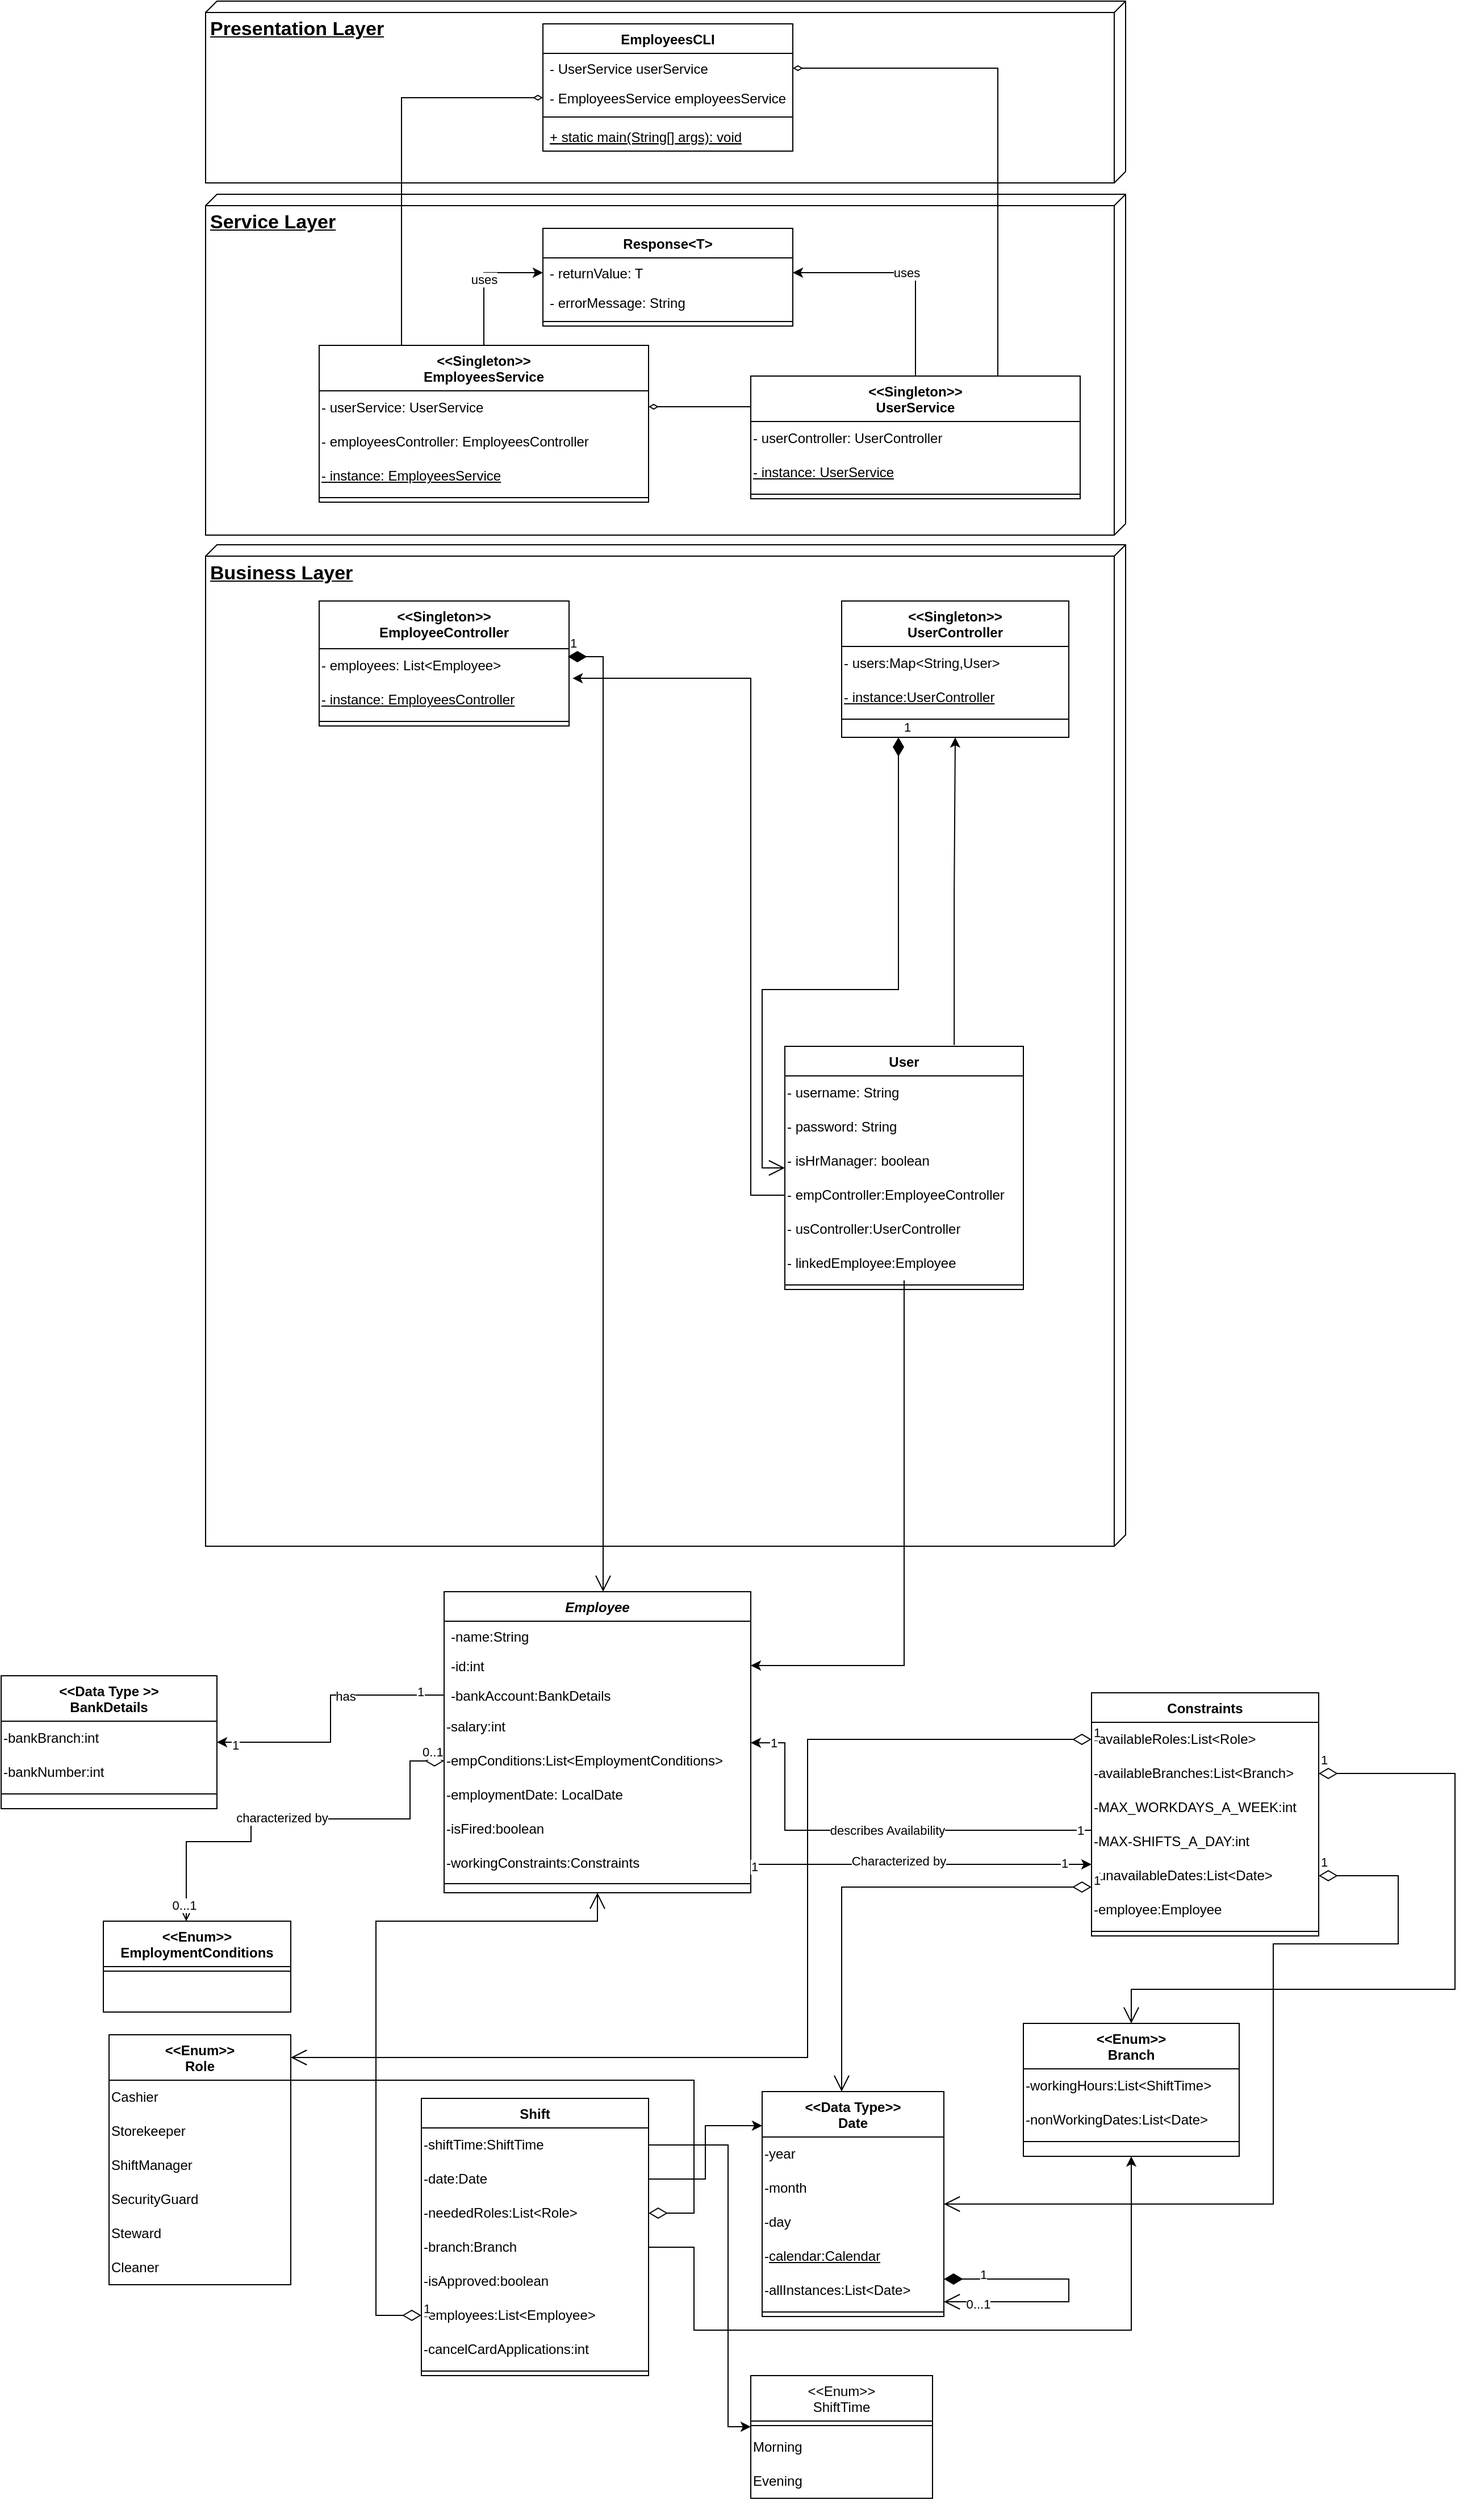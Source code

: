 <mxfile version="20.8.10" type="device"><diagram id="C5RBs43oDa-KdzZeNtuy" name="Page-1"><mxGraphModel dx="2629" dy="630" grid="1" gridSize="10" guides="1" tooltips="1" connect="1" arrows="1" fold="1" page="1" pageScale="1" pageWidth="827" pageHeight="1169" math="0" shadow="0"><root><mxCell id="WIyWlLk6GJQsqaUBKTNV-0"/><mxCell id="WIyWlLk6GJQsqaUBKTNV-1" parent="WIyWlLk6GJQsqaUBKTNV-0"/><mxCell id="zkfFHV4jXpPFQw0GAbJ--0" value="Employee" style="swimlane;fontStyle=3;align=center;verticalAlign=top;childLayout=stackLayout;horizontal=1;startSize=26;horizontalStack=0;resizeParent=1;resizeLast=0;collapsible=1;marginBottom=0;rounded=0;shadow=0;strokeWidth=1;" parent="WIyWlLk6GJQsqaUBKTNV-1" vertex="1"><mxGeometry x="-610" y="1420" width="270" height="265" as="geometry"><mxRectangle x="230" y="140" width="160" height="26" as="alternateBounds"/></mxGeometry></mxCell><mxCell id="zkfFHV4jXpPFQw0GAbJ--1" value="-name:String" style="text;align=left;verticalAlign=top;spacingLeft=4;spacingRight=4;overflow=hidden;rotatable=0;points=[[0,0.5],[1,0.5]];portConstraint=eastwest;" parent="zkfFHV4jXpPFQw0GAbJ--0" vertex="1"><mxGeometry y="26" width="270" height="26" as="geometry"/></mxCell><mxCell id="zkfFHV4jXpPFQw0GAbJ--2" value="-id:int" style="text;align=left;verticalAlign=top;spacingLeft=4;spacingRight=4;overflow=hidden;rotatable=0;points=[[0,0.5],[1,0.5]];portConstraint=eastwest;rounded=0;shadow=0;html=0;" parent="zkfFHV4jXpPFQw0GAbJ--0" vertex="1"><mxGeometry y="52" width="270" height="26" as="geometry"/></mxCell><mxCell id="zkfFHV4jXpPFQw0GAbJ--3" value="-bankAccount:BankDetails" style="text;align=left;verticalAlign=top;spacingLeft=4;spacingRight=4;overflow=hidden;rotatable=0;points=[[0,0.5],[1,0.5]];portConstraint=eastwest;rounded=0;shadow=0;html=0;" parent="zkfFHV4jXpPFQw0GAbJ--0" vertex="1"><mxGeometry y="78" width="270" height="26" as="geometry"/></mxCell><mxCell id="BTt28EI_X6qTlT3syKuB-1" value="-salary:int" style="text;html=1;align=left;verticalAlign=middle;resizable=0;points=[];autosize=1;strokeColor=none;fillColor=none;" parent="zkfFHV4jXpPFQw0GAbJ--0" vertex="1"><mxGeometry y="104" width="270" height="30" as="geometry"/></mxCell><mxCell id="BTt28EI_X6qTlT3syKuB-4" value="-empConditions:List&amp;lt;EmploymentConditions&amp;gt;" style="text;html=1;align=left;verticalAlign=middle;resizable=0;points=[];autosize=1;strokeColor=none;fillColor=none;" parent="zkfFHV4jXpPFQw0GAbJ--0" vertex="1"><mxGeometry y="134" width="270" height="30" as="geometry"/></mxCell><mxCell id="BTt28EI_X6qTlT3syKuB-5" value="-employmentDate: LocalDate" style="text;html=1;align=left;verticalAlign=middle;resizable=0;points=[];autosize=1;strokeColor=none;fillColor=none;" parent="zkfFHV4jXpPFQw0GAbJ--0" vertex="1"><mxGeometry y="164" width="270" height="30" as="geometry"/></mxCell><mxCell id="62ZQvkJC0TwxKtBlI4pa-23" value="-isFired:boolean" style="text;html=1;align=left;verticalAlign=middle;resizable=0;points=[];autosize=1;strokeColor=none;fillColor=none;" parent="zkfFHV4jXpPFQw0GAbJ--0" vertex="1"><mxGeometry y="194" width="270" height="30" as="geometry"/></mxCell><mxCell id="BTt28EI_X6qTlT3syKuB-2" value="-workingConstraints:Constraints" style="text;html=1;align=left;verticalAlign=middle;resizable=0;points=[];autosize=1;strokeColor=none;fillColor=none;" parent="zkfFHV4jXpPFQw0GAbJ--0" vertex="1"><mxGeometry y="224" width="270" height="30" as="geometry"/></mxCell><mxCell id="zkfFHV4jXpPFQw0GAbJ--4" value="" style="line;html=1;strokeWidth=1;align=left;verticalAlign=middle;spacingTop=-1;spacingLeft=3;spacingRight=3;rotatable=0;labelPosition=right;points=[];portConstraint=eastwest;" parent="zkfFHV4jXpPFQw0GAbJ--0" vertex="1"><mxGeometry y="254" width="270" height="6" as="geometry"/></mxCell><mxCell id="zkfFHV4jXpPFQw0GAbJ--13" value="Shift" style="swimlane;fontStyle=1;align=center;verticalAlign=top;childLayout=stackLayout;horizontal=1;startSize=26;horizontalStack=0;resizeParent=1;resizeLast=0;collapsible=1;marginBottom=0;rounded=0;shadow=0;strokeWidth=1;" parent="WIyWlLk6GJQsqaUBKTNV-1" vertex="1"><mxGeometry x="-630" y="1866" width="200" height="244" as="geometry"><mxRectangle x="340" y="380" width="170" height="26" as="alternateBounds"/></mxGeometry></mxCell><mxCell id="TPDy2men3T0ADZxq4F-W-40" value="-shiftTime:ShiftTime" style="text;html=1;align=left;verticalAlign=middle;resizable=0;points=[];autosize=1;strokeColor=none;fillColor=none;" parent="zkfFHV4jXpPFQw0GAbJ--13" vertex="1"><mxGeometry y="26" width="200" height="30" as="geometry"/></mxCell><mxCell id="TPDy2men3T0ADZxq4F-W-39" value="-date:Date" style="text;html=1;align=left;verticalAlign=middle;resizable=0;points=[];autosize=1;strokeColor=none;fillColor=none;" parent="zkfFHV4jXpPFQw0GAbJ--13" vertex="1"><mxGeometry y="56" width="200" height="30" as="geometry"/></mxCell><mxCell id="TPDy2men3T0ADZxq4F-W-49" value="-neededRoles:List&amp;lt;Role&amp;gt;" style="text;html=1;align=left;verticalAlign=middle;resizable=0;points=[];autosize=1;strokeColor=none;fillColor=none;" parent="zkfFHV4jXpPFQw0GAbJ--13" vertex="1"><mxGeometry y="86" width="200" height="30" as="geometry"/></mxCell><mxCell id="2aoBsy9uFWrHVeQdkBPF-12" value="-branch:Branch" style="text;html=1;align=left;verticalAlign=middle;resizable=0;points=[];autosize=1;strokeColor=none;fillColor=none;" parent="zkfFHV4jXpPFQw0GAbJ--13" vertex="1"><mxGeometry y="116" width="200" height="30" as="geometry"/></mxCell><mxCell id="2aoBsy9uFWrHVeQdkBPF-5" value="-isApproved:boolean" style="text;html=1;align=left;verticalAlign=middle;resizable=0;points=[];autosize=1;strokeColor=none;fillColor=none;" parent="zkfFHV4jXpPFQw0GAbJ--13" vertex="1"><mxGeometry y="146" width="200" height="30" as="geometry"/></mxCell><mxCell id="2aoBsy9uFWrHVeQdkBPF-8" value="-employees:List&amp;lt;Employee&amp;gt;" style="text;html=1;align=left;verticalAlign=middle;resizable=0;points=[];autosize=1;strokeColor=none;fillColor=none;" parent="zkfFHV4jXpPFQw0GAbJ--13" vertex="1"><mxGeometry y="176" width="200" height="30" as="geometry"/></mxCell><mxCell id="62ZQvkJC0TwxKtBlI4pa-14" value="-cancelCardApplications:int" style="text;html=1;align=left;verticalAlign=middle;resizable=0;points=[];autosize=1;strokeColor=none;fillColor=none;" parent="zkfFHV4jXpPFQw0GAbJ--13" vertex="1"><mxGeometry y="206" width="200" height="30" as="geometry"/></mxCell><mxCell id="zkfFHV4jXpPFQw0GAbJ--15" value="" style="line;html=1;strokeWidth=1;align=left;verticalAlign=middle;spacingTop=-1;spacingLeft=3;spacingRight=3;rotatable=0;labelPosition=right;points=[];portConstraint=eastwest;" parent="zkfFHV4jXpPFQw0GAbJ--13" vertex="1"><mxGeometry y="236" width="200" height="8" as="geometry"/></mxCell><mxCell id="TPDy2men3T0ADZxq4F-W-0" value="&lt;&lt;Data Type&gt;&gt;&#10;Date" style="swimlane;fontStyle=1;align=center;verticalAlign=top;childLayout=stackLayout;horizontal=1;startSize=40;horizontalStack=0;resizeParent=1;resizeLast=0;collapsible=1;marginBottom=0;rounded=0;shadow=0;strokeWidth=1;" parent="WIyWlLk6GJQsqaUBKTNV-1" vertex="1"><mxGeometry x="-330" y="1860" width="160" height="198" as="geometry"><mxRectangle x="340" y="380" width="170" height="26" as="alternateBounds"/></mxGeometry></mxCell><mxCell id="2aoBsy9uFWrHVeQdkBPF-11" value="-year" style="text;html=1;align=left;verticalAlign=middle;resizable=0;points=[];autosize=1;strokeColor=none;fillColor=none;" parent="TPDy2men3T0ADZxq4F-W-0" vertex="1"><mxGeometry y="40" width="160" height="30" as="geometry"/></mxCell><mxCell id="2aoBsy9uFWrHVeQdkBPF-10" value="-month" style="text;html=1;align=left;verticalAlign=middle;resizable=0;points=[];autosize=1;strokeColor=none;fillColor=none;" parent="TPDy2men3T0ADZxq4F-W-0" vertex="1"><mxGeometry y="70" width="160" height="30" as="geometry"/></mxCell><mxCell id="2aoBsy9uFWrHVeQdkBPF-9" value="-day" style="text;html=1;align=left;verticalAlign=middle;resizable=0;points=[];autosize=1;strokeColor=none;fillColor=none;" parent="TPDy2men3T0ADZxq4F-W-0" vertex="1"><mxGeometry y="100" width="160" height="30" as="geometry"/></mxCell><mxCell id="TPDy2men3T0ADZxq4F-W-27" value="-&lt;u&gt;calendar:Calendar&lt;/u&gt;" style="text;html=1;align=left;verticalAlign=middle;resizable=0;points=[];autosize=1;strokeColor=none;fillColor=none;" parent="TPDy2men3T0ADZxq4F-W-0" vertex="1"><mxGeometry y="130" width="160" height="30" as="geometry"/></mxCell><mxCell id="62ZQvkJC0TwxKtBlI4pa-15" value="-allInstances:List&amp;lt;Date&amp;gt;" style="text;html=1;align=left;verticalAlign=middle;resizable=0;points=[];autosize=1;strokeColor=none;fillColor=none;" parent="TPDy2men3T0ADZxq4F-W-0" vertex="1"><mxGeometry y="160" width="160" height="30" as="geometry"/></mxCell><mxCell id="TPDy2men3T0ADZxq4F-W-2" value="" style="line;html=1;strokeWidth=1;align=left;verticalAlign=middle;spacingTop=-1;spacingLeft=3;spacingRight=3;rotatable=0;labelPosition=right;points=[];portConstraint=eastwest;" parent="TPDy2men3T0ADZxq4F-W-0" vertex="1"><mxGeometry y="190" width="160" height="8" as="geometry"/></mxCell><mxCell id="62ZQvkJC0TwxKtBlI4pa-57" value="1" style="endArrow=open;html=1;endSize=12;startArrow=diamondThin;startSize=14;startFill=1;edgeStyle=orthogonalEdgeStyle;align=left;verticalAlign=bottom;rounded=0;" parent="TPDy2men3T0ADZxq4F-W-0" source="62ZQvkJC0TwxKtBlI4pa-15" target="62ZQvkJC0TwxKtBlI4pa-15" edge="1"><mxGeometry x="-0.75" y="-5" relative="1" as="geometry"><mxPoint x="190" y="170" as="sourcePoint"/><mxPoint x="200" y="250" as="targetPoint"/><Array as="points"><mxPoint x="270" y="165"/><mxPoint x="270" y="185"/></Array><mxPoint as="offset"/></mxGeometry></mxCell><mxCell id="62ZQvkJC0TwxKtBlI4pa-59" value="0...1" style="edgeLabel;html=1;align=center;verticalAlign=middle;resizable=0;points=[];" parent="62ZQvkJC0TwxKtBlI4pa-57" vertex="1" connectable="0"><mxGeometry x="0.754" y="2" relative="1" as="geometry"><mxPoint as="offset"/></mxGeometry></mxCell><mxCell id="TPDy2men3T0ADZxq4F-W-6" value="&lt;&lt;Enum&gt;&gt;&#10;ShiftTime" style="swimlane;fontStyle=0;align=center;verticalAlign=top;childLayout=stackLayout;horizontal=1;startSize=40;horizontalStack=0;resizeParent=1;resizeLast=0;collapsible=1;marginBottom=0;rounded=0;shadow=0;strokeWidth=1;" parent="WIyWlLk6GJQsqaUBKTNV-1" vertex="1"><mxGeometry x="-340" y="2110" width="160" height="108" as="geometry"><mxRectangle x="340" y="380" width="170" height="26" as="alternateBounds"/></mxGeometry></mxCell><mxCell id="TPDy2men3T0ADZxq4F-W-8" value="" style="line;html=1;strokeWidth=1;align=left;verticalAlign=middle;spacingTop=-1;spacingLeft=3;spacingRight=3;rotatable=0;labelPosition=right;points=[];portConstraint=eastwest;" parent="TPDy2men3T0ADZxq4F-W-6" vertex="1"><mxGeometry y="40" width="160" height="8" as="geometry"/></mxCell><mxCell id="OHxDiEmWofm0z1ibUlc9-13" value="Morning" style="text;html=1;align=left;verticalAlign=middle;resizable=0;points=[];autosize=1;strokeColor=none;fillColor=none;" vertex="1" parent="TPDy2men3T0ADZxq4F-W-6"><mxGeometry y="48" width="160" height="30" as="geometry"/></mxCell><mxCell id="OHxDiEmWofm0z1ibUlc9-14" value="Evening" style="text;html=1;align=left;verticalAlign=middle;resizable=0;points=[];autosize=1;strokeColor=none;fillColor=none;" vertex="1" parent="TPDy2men3T0ADZxq4F-W-6"><mxGeometry y="78" width="160" height="30" as="geometry"/></mxCell><mxCell id="TPDy2men3T0ADZxq4F-W-28" value="&lt;&lt;Enum&gt;&gt;&#10;Branch" style="swimlane;fontStyle=1;align=center;verticalAlign=top;childLayout=stackLayout;horizontal=1;startSize=40;horizontalStack=0;resizeParent=1;resizeLast=0;collapsible=1;marginBottom=0;rounded=0;shadow=0;strokeWidth=1;" parent="WIyWlLk6GJQsqaUBKTNV-1" vertex="1"><mxGeometry x="-100" y="1800" width="190" height="117" as="geometry"><mxRectangle x="130" y="380" width="160" height="26" as="alternateBounds"/></mxGeometry></mxCell><mxCell id="2aoBsy9uFWrHVeQdkBPF-2" value="-workingHours:List&amp;lt;ShiftTime&amp;gt;" style="text;html=1;align=left;verticalAlign=middle;resizable=0;points=[];autosize=1;strokeColor=none;fillColor=none;" parent="TPDy2men3T0ADZxq4F-W-28" vertex="1"><mxGeometry y="40" width="190" height="30" as="geometry"/></mxCell><mxCell id="TPDy2men3T0ADZxq4F-W-41" value="-nonWorkingDates:List&amp;lt;Date&amp;gt;" style="text;html=1;align=left;verticalAlign=middle;resizable=0;points=[];autosize=1;strokeColor=none;fillColor=none;" parent="TPDy2men3T0ADZxq4F-W-28" vertex="1"><mxGeometry y="70" width="190" height="30" as="geometry"/></mxCell><mxCell id="TPDy2men3T0ADZxq4F-W-31" value="" style="line;html=1;strokeWidth=1;align=left;verticalAlign=middle;spacingTop=-1;spacingLeft=3;spacingRight=3;rotatable=0;labelPosition=right;points=[];portConstraint=eastwest;" parent="TPDy2men3T0ADZxq4F-W-28" vertex="1"><mxGeometry y="100" width="190" height="8" as="geometry"/></mxCell><mxCell id="TPDy2men3T0ADZxq4F-W-52" value="Constraints" style="swimlane;fontStyle=1;align=center;verticalAlign=top;childLayout=stackLayout;horizontal=1;startSize=26;horizontalStack=0;resizeParent=1;resizeLast=0;collapsible=1;marginBottom=0;rounded=0;shadow=0;strokeWidth=1;" parent="WIyWlLk6GJQsqaUBKTNV-1" vertex="1"><mxGeometry x="-40" y="1509" width="200" height="214" as="geometry"><mxRectangle x="130" y="380" width="160" height="26" as="alternateBounds"/></mxGeometry></mxCell><mxCell id="TPDy2men3T0ADZxq4F-W-56" value="-availableRoles:List&amp;lt;Role&amp;gt;" style="text;html=1;align=left;verticalAlign=middle;resizable=0;points=[];autosize=1;strokeColor=none;fillColor=none;" parent="TPDy2men3T0ADZxq4F-W-52" vertex="1"><mxGeometry y="26" width="200" height="30" as="geometry"/></mxCell><mxCell id="TPDy2men3T0ADZxq4F-W-57" value="-availableBranches:List&amp;lt;Branch&amp;gt;" style="text;html=1;align=left;verticalAlign=middle;resizable=0;points=[];autosize=1;strokeColor=none;fillColor=none;" parent="TPDy2men3T0ADZxq4F-W-52" vertex="1"><mxGeometry y="56" width="200" height="30" as="geometry"/></mxCell><mxCell id="TPDy2men3T0ADZxq4F-W-58" value="-MAX_WORKDAYS_A_WEEK:int" style="text;html=1;align=left;verticalAlign=middle;resizable=0;points=[];autosize=1;strokeColor=none;fillColor=none;" parent="TPDy2men3T0ADZxq4F-W-52" vertex="1"><mxGeometry y="86" width="200" height="30" as="geometry"/></mxCell><mxCell id="62ZQvkJC0TwxKtBlI4pa-29" value="-MAX-SHIFTS_A_DAY:int" style="text;html=1;align=left;verticalAlign=middle;resizable=0;points=[];autosize=1;strokeColor=none;fillColor=none;" parent="TPDy2men3T0ADZxq4F-W-52" vertex="1"><mxGeometry y="116" width="200" height="30" as="geometry"/></mxCell><mxCell id="TPDy2men3T0ADZxq4F-W-59" value="-unavailableDates:List&amp;lt;Date&amp;gt;" style="text;html=1;align=left;verticalAlign=middle;resizable=0;points=[];autosize=1;strokeColor=none;fillColor=none;" parent="TPDy2men3T0ADZxq4F-W-52" vertex="1"><mxGeometry y="146" width="200" height="30" as="geometry"/></mxCell><mxCell id="62ZQvkJC0TwxKtBlI4pa-28" value="-employee:Employee" style="text;html=1;align=left;verticalAlign=middle;resizable=0;points=[];autosize=1;strokeColor=none;fillColor=none;" parent="TPDy2men3T0ADZxq4F-W-52" vertex="1"><mxGeometry y="176" width="200" height="30" as="geometry"/></mxCell><mxCell id="TPDy2men3T0ADZxq4F-W-54" value="" style="line;html=1;strokeWidth=1;align=left;verticalAlign=middle;spacingTop=-1;spacingLeft=3;spacingRight=3;rotatable=0;labelPosition=right;points=[];portConstraint=eastwest;" parent="TPDy2men3T0ADZxq4F-W-52" vertex="1"><mxGeometry y="206" width="200" height="8" as="geometry"/></mxCell><mxCell id="TPDy2men3T0ADZxq4F-W-60" value="&lt;&lt;Enum&gt;&gt;&#10;Role" style="swimlane;fontStyle=1;align=center;verticalAlign=top;childLayout=stackLayout;horizontal=1;startSize=40;horizontalStack=0;resizeParent=1;resizeLast=0;collapsible=1;marginBottom=0;rounded=0;shadow=0;strokeWidth=1;" parent="WIyWlLk6GJQsqaUBKTNV-1" vertex="1"><mxGeometry x="-905" y="1810" width="160" height="220" as="geometry"><mxRectangle x="130" y="380" width="160" height="26" as="alternateBounds"/></mxGeometry></mxCell><mxCell id="TPDy2men3T0ADZxq4F-W-61" value="" style="line;html=1;strokeWidth=1;align=left;verticalAlign=middle;spacingTop=-1;spacingLeft=3;spacingRight=3;rotatable=0;labelPosition=right;points=[];portConstraint=eastwest;" parent="TPDy2men3T0ADZxq4F-W-60" vertex="1"><mxGeometry y="40" width="160" as="geometry"/></mxCell><mxCell id="OHxDiEmWofm0z1ibUlc9-2" value="Cashier" style="text;html=1;align=left;verticalAlign=middle;resizable=0;points=[];autosize=1;strokeColor=none;fillColor=none;" vertex="1" parent="TPDy2men3T0ADZxq4F-W-60"><mxGeometry y="40" width="160" height="30" as="geometry"/></mxCell><mxCell id="OHxDiEmWofm0z1ibUlc9-8" value="Storekeeper" style="text;html=1;align=left;verticalAlign=middle;resizable=0;points=[];autosize=1;strokeColor=none;fillColor=none;" vertex="1" parent="TPDy2men3T0ADZxq4F-W-60"><mxGeometry y="70" width="160" height="30" as="geometry"/></mxCell><mxCell id="OHxDiEmWofm0z1ibUlc9-9" value="ShiftManager" style="text;html=1;align=left;verticalAlign=middle;resizable=0;points=[];autosize=1;strokeColor=none;fillColor=none;" vertex="1" parent="TPDy2men3T0ADZxq4F-W-60"><mxGeometry y="100" width="160" height="30" as="geometry"/></mxCell><mxCell id="OHxDiEmWofm0z1ibUlc9-10" value="SecurityGuard" style="text;html=1;align=left;verticalAlign=middle;resizable=0;points=[];autosize=1;strokeColor=none;fillColor=none;" vertex="1" parent="TPDy2men3T0ADZxq4F-W-60"><mxGeometry y="130" width="160" height="30" as="geometry"/></mxCell><mxCell id="OHxDiEmWofm0z1ibUlc9-11" value="Steward" style="text;html=1;align=left;verticalAlign=middle;resizable=0;points=[];autosize=1;strokeColor=none;fillColor=none;" vertex="1" parent="TPDy2men3T0ADZxq4F-W-60"><mxGeometry y="160" width="160" height="30" as="geometry"/></mxCell><mxCell id="OHxDiEmWofm0z1ibUlc9-12" value="Cleaner" style="text;html=1;align=left;verticalAlign=middle;resizable=0;points=[];autosize=1;strokeColor=none;fillColor=none;" vertex="1" parent="TPDy2men3T0ADZxq4F-W-60"><mxGeometry y="190" width="160" height="30" as="geometry"/></mxCell><mxCell id="62ZQvkJC0TwxKtBlI4pa-9" style="edgeStyle=orthogonalEdgeStyle;rounded=0;orthogonalLoop=1;jettySize=auto;html=1;" parent="WIyWlLk6GJQsqaUBKTNV-1" source="BTt28EI_X6qTlT3syKuB-2" target="TPDy2men3T0ADZxq4F-W-52" edge="1"><mxGeometry relative="1" as="geometry"><mxPoint x="-70" y="1640" as="targetPoint"/><Array as="points"><mxPoint x="-280" y="1660"/><mxPoint x="-280" y="1660"/></Array></mxGeometry></mxCell><mxCell id="62ZQvkJC0TwxKtBlI4pa-10" value="Characterized by" style="edgeLabel;html=1;align=center;verticalAlign=middle;resizable=0;points=[];" parent="62ZQvkJC0TwxKtBlI4pa-9" vertex="1" connectable="0"><mxGeometry x="0.254" y="3" relative="1" as="geometry"><mxPoint x="-58" as="offset"/></mxGeometry></mxCell><mxCell id="62ZQvkJC0TwxKtBlI4pa-11" value="1" style="edgeLabel;html=1;align=center;verticalAlign=middle;resizable=0;points=[];" parent="62ZQvkJC0TwxKtBlI4pa-9" vertex="1" connectable="0"><mxGeometry x="-0.783" y="-2" relative="1" as="geometry"><mxPoint x="-30" as="offset"/></mxGeometry></mxCell><mxCell id="62ZQvkJC0TwxKtBlI4pa-12" value="1" style="edgeLabel;html=1;align=center;verticalAlign=middle;resizable=0;points=[];" parent="62ZQvkJC0TwxKtBlI4pa-9" vertex="1" connectable="0"><mxGeometry x="0.838" y="1" relative="1" as="geometry"><mxPoint as="offset"/></mxGeometry></mxCell><mxCell id="62ZQvkJC0TwxKtBlI4pa-19" value="&lt;&lt;Enum&gt;&gt;&#10;EmploymentConditions" style="swimlane;fontStyle=1;align=center;verticalAlign=top;childLayout=stackLayout;horizontal=1;startSize=40;horizontalStack=0;resizeParent=1;resizeLast=0;collapsible=1;marginBottom=0;rounded=0;shadow=0;strokeWidth=1;" parent="WIyWlLk6GJQsqaUBKTNV-1" vertex="1"><mxGeometry x="-910" y="1710" width="165" height="80" as="geometry"><mxRectangle x="130" y="380" width="160" height="26" as="alternateBounds"/></mxGeometry></mxCell><mxCell id="62ZQvkJC0TwxKtBlI4pa-21" value="" style="line;html=1;strokeWidth=1;align=left;verticalAlign=middle;spacingTop=-1;spacingLeft=3;spacingRight=3;rotatable=0;labelPosition=right;points=[];portConstraint=eastwest;" parent="62ZQvkJC0TwxKtBlI4pa-19" vertex="1"><mxGeometry y="40" width="165" height="8" as="geometry"/></mxCell><mxCell id="62ZQvkJC0TwxKtBlI4pa-24" value="&lt;&lt;Data Type &gt;&gt;&#10;BankDetails" style="swimlane;fontStyle=1;align=center;verticalAlign=top;childLayout=stackLayout;horizontal=1;startSize=40;horizontalStack=0;resizeParent=1;resizeLast=0;collapsible=1;marginBottom=0;rounded=0;shadow=0;strokeWidth=1;" parent="WIyWlLk6GJQsqaUBKTNV-1" vertex="1"><mxGeometry x="-1000" y="1494" width="190" height="117" as="geometry"><mxRectangle x="130" y="380" width="160" height="26" as="alternateBounds"/></mxGeometry></mxCell><mxCell id="62ZQvkJC0TwxKtBlI4pa-25" value="-bankBranch:int" style="text;html=1;align=left;verticalAlign=middle;resizable=0;points=[];autosize=1;strokeColor=none;fillColor=none;" parent="62ZQvkJC0TwxKtBlI4pa-24" vertex="1"><mxGeometry y="40" width="190" height="30" as="geometry"/></mxCell><mxCell id="62ZQvkJC0TwxKtBlI4pa-26" value="-bankNumber:int" style="text;html=1;align=left;verticalAlign=middle;resizable=0;points=[];autosize=1;strokeColor=none;fillColor=none;" parent="62ZQvkJC0TwxKtBlI4pa-24" vertex="1"><mxGeometry y="70" width="190" height="30" as="geometry"/></mxCell><mxCell id="62ZQvkJC0TwxKtBlI4pa-27" value="" style="line;html=1;strokeWidth=1;align=left;verticalAlign=middle;spacingTop=-1;spacingLeft=3;spacingRight=3;rotatable=0;labelPosition=right;points=[];portConstraint=eastwest;" parent="62ZQvkJC0TwxKtBlI4pa-24" vertex="1"><mxGeometry y="100" width="190" height="8" as="geometry"/></mxCell><mxCell id="62ZQvkJC0TwxKtBlI4pa-31" style="edgeStyle=orthogonalEdgeStyle;rounded=0;orthogonalLoop=1;jettySize=auto;html=1;" parent="WIyWlLk6GJQsqaUBKTNV-1" target="zkfFHV4jXpPFQw0GAbJ--0" edge="1"><mxGeometry relative="1" as="geometry"><Array as="points"><mxPoint x="-310" y="1630"/><mxPoint x="-310" y="1553"/></Array><mxPoint x="-40" y="1630" as="sourcePoint"/></mxGeometry></mxCell><mxCell id="62ZQvkJC0TwxKtBlI4pa-32" value="describes Availability" style="edgeLabel;html=1;align=center;verticalAlign=middle;resizable=0;points=[];" parent="62ZQvkJC0TwxKtBlI4pa-31" vertex="1" connectable="0"><mxGeometry x="0.078" relative="1" as="geometry"><mxPoint x="23" as="offset"/></mxGeometry></mxCell><mxCell id="62ZQvkJC0TwxKtBlI4pa-33" value="1" style="edgeLabel;html=1;align=center;verticalAlign=middle;resizable=0;points=[];" parent="62ZQvkJC0TwxKtBlI4pa-31" vertex="1" connectable="0"><mxGeometry x="0.893" relative="1" as="geometry"><mxPoint as="offset"/></mxGeometry></mxCell><mxCell id="62ZQvkJC0TwxKtBlI4pa-34" value="1" style="edgeLabel;html=1;align=center;verticalAlign=middle;resizable=0;points=[];" parent="62ZQvkJC0TwxKtBlI4pa-31" vertex="1" connectable="0"><mxGeometry x="-0.946" relative="1" as="geometry"><mxPoint as="offset"/></mxGeometry></mxCell><mxCell id="62ZQvkJC0TwxKtBlI4pa-39" value="1" style="endArrow=open;html=1;endSize=12;startArrow=diamondThin;startSize=14;startFill=0;edgeStyle=orthogonalEdgeStyle;align=left;verticalAlign=bottom;rounded=0;" parent="WIyWlLk6GJQsqaUBKTNV-1" source="TPDy2men3T0ADZxq4F-W-56" edge="1"><mxGeometry x="-1" y="3" relative="1" as="geometry"><mxPoint x="-290" y="1670" as="sourcePoint"/><mxPoint x="-745" y="1830" as="targetPoint"/><Array as="points"><mxPoint x="-290" y="1550"/><mxPoint x="-290" y="1830"/><mxPoint x="-745" y="1830"/></Array></mxGeometry></mxCell><mxCell id="62ZQvkJC0TwxKtBlI4pa-45" value="1" style="endArrow=open;html=1;endSize=12;startArrow=diamondThin;startSize=14;startFill=0;edgeStyle=orthogonalEdgeStyle;align=left;verticalAlign=bottom;rounded=0;" parent="WIyWlLk6GJQsqaUBKTNV-1" source="TPDy2men3T0ADZxq4F-W-57" target="TPDy2men3T0ADZxq4F-W-28" edge="1"><mxGeometry x="-1" y="3" relative="1" as="geometry"><mxPoint x="-240" y="1670" as="sourcePoint"/><mxPoint x="-80" y="1670" as="targetPoint"/><Array as="points"><mxPoint x="280" y="1580"/><mxPoint x="280" y="1770"/><mxPoint x="-5" y="1770"/></Array></mxGeometry></mxCell><mxCell id="62ZQvkJC0TwxKtBlI4pa-46" value="1" style="endArrow=open;html=1;endSize=12;startArrow=diamondThin;startSize=14;startFill=0;edgeStyle=orthogonalEdgeStyle;align=left;verticalAlign=bottom;rounded=0;" parent="WIyWlLk6GJQsqaUBKTNV-1" source="TPDy2men3T0ADZxq4F-W-59" target="TPDy2men3T0ADZxq4F-W-0" edge="1"><mxGeometry x="-1" y="3" relative="1" as="geometry"><mxPoint x="415" y="1650" as="sourcePoint"/><mxPoint x="300" y="1800" as="targetPoint"/><Array as="points"><mxPoint x="230" y="1670"/><mxPoint x="230" y="1730"/><mxPoint x="120" y="1730"/></Array></mxGeometry></mxCell><mxCell id="62ZQvkJC0TwxKtBlI4pa-48" style="edgeStyle=orthogonalEdgeStyle;rounded=0;orthogonalLoop=1;jettySize=auto;html=1;" parent="WIyWlLk6GJQsqaUBKTNV-1" source="zkfFHV4jXpPFQw0GAbJ--3" target="62ZQvkJC0TwxKtBlI4pa-24" edge="1"><mxGeometry relative="1" as="geometry"/></mxCell><mxCell id="62ZQvkJC0TwxKtBlI4pa-49" value="has" style="edgeLabel;html=1;align=center;verticalAlign=middle;resizable=0;points=[];" parent="62ZQvkJC0TwxKtBlI4pa-48" vertex="1" connectable="0"><mxGeometry x="-0.281" y="1" relative="1" as="geometry"><mxPoint as="offset"/></mxGeometry></mxCell><mxCell id="62ZQvkJC0TwxKtBlI4pa-50" value="1" style="edgeLabel;html=1;align=center;verticalAlign=middle;resizable=0;points=[];" parent="62ZQvkJC0TwxKtBlI4pa-48" vertex="1" connectable="0"><mxGeometry x="0.866" y="2" relative="1" as="geometry"><mxPoint as="offset"/></mxGeometry></mxCell><mxCell id="62ZQvkJC0TwxKtBlI4pa-51" value="1" style="edgeLabel;html=1;align=center;verticalAlign=middle;resizable=0;points=[];" parent="62ZQvkJC0TwxKtBlI4pa-48" vertex="1" connectable="0"><mxGeometry x="-0.828" y="-3" relative="1" as="geometry"><mxPoint as="offset"/></mxGeometry></mxCell><mxCell id="62ZQvkJC0TwxKtBlI4pa-52" value="1" style="endArrow=open;html=1;endSize=12;startArrow=diamondThin;startSize=14;startFill=0;edgeStyle=orthogonalEdgeStyle;align=left;verticalAlign=bottom;rounded=0;" parent="WIyWlLk6GJQsqaUBKTNV-1" source="TPDy2men3T0ADZxq4F-W-59" target="TPDy2men3T0ADZxq4F-W-0" edge="1"><mxGeometry x="-1" y="3" relative="1" as="geometry"><mxPoint x="-40" y="1670" as="sourcePoint"/><mxPoint x="-460" y="1870" as="targetPoint"/><Array as="points"><mxPoint x="-260" y="1680"/></Array></mxGeometry></mxCell><mxCell id="62ZQvkJC0TwxKtBlI4pa-53" value="0..1" style="endArrow=open;html=1;endSize=12;startArrow=diamondThin;startSize=14;startFill=0;edgeStyle=orthogonalEdgeStyle;align=left;verticalAlign=bottom;rounded=0;" parent="WIyWlLk6GJQsqaUBKTNV-1" source="BTt28EI_X6qTlT3syKuB-4" target="62ZQvkJC0TwxKtBlI4pa-19" edge="1"><mxGeometry x="-0.883" y="1" relative="1" as="geometry"><mxPoint x="-700" y="1620" as="sourcePoint"/><mxPoint x="-1120" y="1820" as="targetPoint"/><Array as="points"><mxPoint x="-640" y="1569"/><mxPoint x="-640" y="1620"/><mxPoint x="-780" y="1620"/><mxPoint x="-780" y="1640"/><mxPoint x="-837" y="1640"/></Array><mxPoint as="offset"/></mxGeometry></mxCell><mxCell id="62ZQvkJC0TwxKtBlI4pa-54" value="characterized by" style="edgeLabel;html=1;align=center;verticalAlign=middle;resizable=0;points=[];" parent="62ZQvkJC0TwxKtBlI4pa-53" vertex="1" connectable="0"><mxGeometry x="0.055" y="-1" relative="1" as="geometry"><mxPoint as="offset"/></mxGeometry></mxCell><mxCell id="62ZQvkJC0TwxKtBlI4pa-55" value="0...1" style="edgeLabel;html=1;align=center;verticalAlign=middle;resizable=0;points=[];" parent="62ZQvkJC0TwxKtBlI4pa-53" vertex="1" connectable="0"><mxGeometry x="0.92" y="-2" relative="1" as="geometry"><mxPoint as="offset"/></mxGeometry></mxCell><mxCell id="62ZQvkJC0TwxKtBlI4pa-60" style="edgeStyle=orthogonalEdgeStyle;rounded=0;orthogonalLoop=1;jettySize=auto;html=1;" parent="WIyWlLk6GJQsqaUBKTNV-1" source="TPDy2men3T0ADZxq4F-W-40" target="TPDy2men3T0ADZxq4F-W-6" edge="1"><mxGeometry relative="1" as="geometry"><Array as="points"><mxPoint x="-360" y="1907"/><mxPoint x="-360" y="2155"/></Array></mxGeometry></mxCell><mxCell id="62ZQvkJC0TwxKtBlI4pa-61" style="edgeStyle=orthogonalEdgeStyle;rounded=0;orthogonalLoop=1;jettySize=auto;html=1;" parent="WIyWlLk6GJQsqaUBKTNV-1" source="TPDy2men3T0ADZxq4F-W-39" target="TPDy2men3T0ADZxq4F-W-0" edge="1"><mxGeometry relative="1" as="geometry"><Array as="points"><mxPoint x="-380" y="1937"/><mxPoint x="-380" y="1890"/></Array></mxGeometry></mxCell><mxCell id="62ZQvkJC0TwxKtBlI4pa-62" style="edgeStyle=orthogonalEdgeStyle;rounded=0;orthogonalLoop=1;jettySize=auto;html=1;" parent="WIyWlLk6GJQsqaUBKTNV-1" source="2aoBsy9uFWrHVeQdkBPF-12" target="TPDy2men3T0ADZxq4F-W-28" edge="1"><mxGeometry relative="1" as="geometry"><Array as="points"><mxPoint x="-390" y="1997"/><mxPoint x="-390" y="2070"/><mxPoint x="-5" y="2070"/></Array></mxGeometry></mxCell><mxCell id="62ZQvkJC0TwxKtBlI4pa-63" value="1" style="endArrow=open;html=1;endSize=12;startArrow=diamondThin;startSize=14;startFill=0;edgeStyle=orthogonalEdgeStyle;align=left;verticalAlign=bottom;rounded=0;" parent="WIyWlLk6GJQsqaUBKTNV-1" source="2aoBsy9uFWrHVeQdkBPF-8" target="zkfFHV4jXpPFQw0GAbJ--0" edge="1"><mxGeometry x="-1" y="3" relative="1" as="geometry"><mxPoint x="-650" y="2040" as="sourcePoint"/><mxPoint x="-730" y="2050" as="targetPoint"/><Array as="points"><mxPoint x="-670" y="2057"/><mxPoint x="-670" y="1710"/><mxPoint x="-475" y="1710"/></Array></mxGeometry></mxCell><mxCell id="3nhxtxOCKIJYej11kyEG-0" value="&lt;b&gt;Presentation Layer&lt;/b&gt;" style="verticalAlign=top;align=left;spacingTop=8;spacingLeft=2;spacingRight=12;shape=cube;size=10;direction=south;fontStyle=4;html=1;fontSize=17;" parent="WIyWlLk6GJQsqaUBKTNV-1" vertex="1"><mxGeometry x="-820" y="20" width="810" height="160" as="geometry"/></mxCell><mxCell id="3nhxtxOCKIJYej11kyEG-1" value="EmployeesCLI" style="swimlane;fontStyle=1;align=center;verticalAlign=top;childLayout=stackLayout;horizontal=1;startSize=26;horizontalStack=0;resizeParent=1;resizeParentMax=0;resizeLast=0;collapsible=1;marginBottom=0;" parent="WIyWlLk6GJQsqaUBKTNV-1" vertex="1"><mxGeometry x="-523" y="40" width="220" height="112" as="geometry"/></mxCell><mxCell id="3nhxtxOCKIJYej11kyEG-40" value="- UserService userService" style="text;strokeColor=none;fillColor=none;align=left;verticalAlign=top;spacingLeft=4;spacingRight=4;overflow=hidden;rotatable=0;points=[[0,0.5],[1,0.5]];portConstraint=eastwest;fontStyle=0" parent="3nhxtxOCKIJYej11kyEG-1" vertex="1"><mxGeometry y="26" width="220" height="26" as="geometry"/></mxCell><mxCell id="3nhxtxOCKIJYej11kyEG-41" value="- EmployeesService employeesService" style="text;strokeColor=none;fillColor=none;align=left;verticalAlign=top;spacingLeft=4;spacingRight=4;overflow=hidden;rotatable=0;points=[[0,0.5],[1,0.5]];portConstraint=eastwest;fontStyle=0" parent="3nhxtxOCKIJYej11kyEG-1" vertex="1"><mxGeometry y="52" width="220" height="26" as="geometry"/></mxCell><mxCell id="3nhxtxOCKIJYej11kyEG-7" value="" style="line;strokeWidth=1;fillColor=none;align=left;verticalAlign=middle;spacingTop=-1;spacingLeft=3;spacingRight=3;rotatable=0;labelPosition=right;points=[];portConstraint=eastwest;" parent="3nhxtxOCKIJYej11kyEG-1" vertex="1"><mxGeometry y="78" width="220" height="8" as="geometry"/></mxCell><mxCell id="3nhxtxOCKIJYej11kyEG-9" value="+ static main(String[] args): void" style="text;strokeColor=none;fillColor=none;align=left;verticalAlign=top;spacingLeft=4;spacingRight=4;overflow=hidden;rotatable=0;points=[[0,0.5],[1,0.5]];portConstraint=eastwest;fontStyle=4" parent="3nhxtxOCKIJYej11kyEG-1" vertex="1"><mxGeometry y="86" width="220" height="26" as="geometry"/></mxCell><mxCell id="3nhxtxOCKIJYej11kyEG-10" value="&lt;b&gt;Service Layer&lt;/b&gt;" style="verticalAlign=top;align=left;spacingTop=8;spacingLeft=2;spacingRight=12;shape=cube;size=10;direction=south;fontStyle=4;html=1;fontSize=17;" parent="WIyWlLk6GJQsqaUBKTNV-1" vertex="1"><mxGeometry x="-820" y="190" width="810" height="300" as="geometry"/></mxCell><mxCell id="3nhxtxOCKIJYej11kyEG-47" style="edgeStyle=orthogonalEdgeStyle;rounded=0;orthogonalLoop=1;jettySize=auto;html=1;entryX=0.25;entryY=0;entryDx=0;entryDy=0;exitX=0;exitY=0.5;exitDx=0;exitDy=0;startArrow=diamondThin;startFill=0;endArrow=none;endFill=0;" parent="WIyWlLk6GJQsqaUBKTNV-1" source="3nhxtxOCKIJYej11kyEG-41" target="3nhxtxOCKIJYej11kyEG-15" edge="1"><mxGeometry relative="1" as="geometry"><Array as="points"><mxPoint x="-647" y="105"/></Array></mxGeometry></mxCell><mxCell id="3nhxtxOCKIJYej11kyEG-44" style="edgeStyle=orthogonalEdgeStyle;rounded=0;orthogonalLoop=1;jettySize=auto;html=1;entryX=0;entryY=0.25;entryDx=0;entryDy=0;startArrow=diamondThin;startFill=0;endArrow=none;endFill=0;" parent="WIyWlLk6GJQsqaUBKTNV-1" source="3nhxtxOCKIJYej11kyEG-15" target="3nhxtxOCKIJYej11kyEG-23" edge="1"><mxGeometry relative="1" as="geometry"><Array as="points"><mxPoint x="-410" y="377"/><mxPoint x="-410" y="377"/></Array></mxGeometry></mxCell><mxCell id="3nhxtxOCKIJYej11kyEG-45" value="uses" style="edgeStyle=orthogonalEdgeStyle;rounded=0;orthogonalLoop=1;jettySize=auto;html=1;entryX=0;entryY=0.5;entryDx=0;entryDy=0;" parent="WIyWlLk6GJQsqaUBKTNV-1" source="3nhxtxOCKIJYej11kyEG-15" target="3nhxtxOCKIJYej11kyEG-38" edge="1"><mxGeometry relative="1" as="geometry"/></mxCell><mxCell id="3nhxtxOCKIJYej11kyEG-15" value="&lt;&lt;Singleton&gt;&gt;&#10;EmployeesService" style="swimlane;fontStyle=1;align=center;verticalAlign=top;childLayout=stackLayout;horizontal=1;startSize=40;horizontalStack=0;resizeParent=1;resizeLast=0;collapsible=1;marginBottom=0;rounded=0;shadow=0;strokeWidth=1;" parent="WIyWlLk6GJQsqaUBKTNV-1" vertex="1"><mxGeometry x="-720" y="323" width="290" height="138" as="geometry"><mxRectangle x="130" y="380" width="160" height="26" as="alternateBounds"/></mxGeometry></mxCell><mxCell id="3nhxtxOCKIJYej11kyEG-42" value="- userService: UserService" style="text;html=1;align=left;verticalAlign=middle;resizable=0;points=[];autosize=1;strokeColor=none;fillColor=none;" parent="3nhxtxOCKIJYej11kyEG-15" vertex="1"><mxGeometry y="40" width="290" height="30" as="geometry"/></mxCell><mxCell id="3nhxtxOCKIJYej11kyEG-16" value="- employeesController: EmployeesController" style="text;html=1;align=left;verticalAlign=middle;resizable=0;points=[];autosize=1;strokeColor=none;fillColor=none;" parent="3nhxtxOCKIJYej11kyEG-15" vertex="1"><mxGeometry y="70" width="290" height="30" as="geometry"/></mxCell><mxCell id="3nhxtxOCKIJYej11kyEG-51" value="&lt;u&gt;- instance: EmployeesService&lt;/u&gt;" style="text;html=1;align=left;verticalAlign=middle;resizable=0;points=[];autosize=1;strokeColor=none;fillColor=none;" parent="3nhxtxOCKIJYej11kyEG-15" vertex="1"><mxGeometry y="100" width="290" height="30" as="geometry"/></mxCell><mxCell id="3nhxtxOCKIJYej11kyEG-18" value="" style="line;html=1;strokeWidth=1;align=left;verticalAlign=middle;spacingTop=-1;spacingLeft=3;spacingRight=3;rotatable=0;labelPosition=right;points=[];portConstraint=eastwest;" parent="3nhxtxOCKIJYej11kyEG-15" vertex="1"><mxGeometry y="130" width="290" height="8" as="geometry"/></mxCell><mxCell id="3nhxtxOCKIJYej11kyEG-46" value="uses" style="edgeStyle=orthogonalEdgeStyle;rounded=0;orthogonalLoop=1;jettySize=auto;html=1;entryX=1;entryY=0.5;entryDx=0;entryDy=0;" parent="WIyWlLk6GJQsqaUBKTNV-1" source="3nhxtxOCKIJYej11kyEG-23" target="3nhxtxOCKIJYej11kyEG-38" edge="1"><mxGeometry relative="1" as="geometry"/></mxCell><mxCell id="3nhxtxOCKIJYej11kyEG-23" value="&lt;&lt;Singleton&gt;&gt;&#10;UserService" style="swimlane;fontStyle=1;align=center;verticalAlign=top;childLayout=stackLayout;horizontal=1;startSize=40;horizontalStack=0;resizeParent=1;resizeLast=0;collapsible=1;marginBottom=0;rounded=0;shadow=0;strokeWidth=1;" parent="WIyWlLk6GJQsqaUBKTNV-1" vertex="1"><mxGeometry x="-340" y="350" width="290" height="108" as="geometry"><mxRectangle x="130" y="380" width="160" height="26" as="alternateBounds"/></mxGeometry></mxCell><mxCell id="3nhxtxOCKIJYej11kyEG-24" value="- userController: UserController" style="text;html=1;align=left;verticalAlign=middle;resizable=0;points=[];autosize=1;strokeColor=none;fillColor=none;" parent="3nhxtxOCKIJYej11kyEG-23" vertex="1"><mxGeometry y="40" width="290" height="30" as="geometry"/></mxCell><mxCell id="3nhxtxOCKIJYej11kyEG-52" value="&lt;u&gt;- instance: UserService&lt;/u&gt;" style="text;html=1;align=left;verticalAlign=middle;resizable=0;points=[];autosize=1;strokeColor=none;fillColor=none;" parent="3nhxtxOCKIJYej11kyEG-23" vertex="1"><mxGeometry y="70" width="290" height="30" as="geometry"/></mxCell><mxCell id="3nhxtxOCKIJYej11kyEG-25" value="" style="line;html=1;strokeWidth=1;align=left;verticalAlign=middle;spacingTop=-1;spacingLeft=3;spacingRight=3;rotatable=0;labelPosition=right;points=[];portConstraint=eastwest;" parent="3nhxtxOCKIJYej11kyEG-23" vertex="1"><mxGeometry y="100" width="290" height="8" as="geometry"/></mxCell><mxCell id="3nhxtxOCKIJYej11kyEG-36" value="Response&lt;T&gt;" style="swimlane;fontStyle=1;align=center;verticalAlign=top;childLayout=stackLayout;horizontal=1;startSize=26;horizontalStack=0;resizeParent=1;resizeParentMax=0;resizeLast=0;collapsible=1;marginBottom=0;" parent="WIyWlLk6GJQsqaUBKTNV-1" vertex="1"><mxGeometry x="-523" y="220" width="220" height="86" as="geometry"/></mxCell><mxCell id="3nhxtxOCKIJYej11kyEG-38" value="- returnValue: T" style="text;strokeColor=none;fillColor=none;align=left;verticalAlign=top;spacingLeft=4;spacingRight=4;overflow=hidden;rotatable=0;points=[[0,0.5],[1,0.5]];portConstraint=eastwest;" parent="3nhxtxOCKIJYej11kyEG-36" vertex="1"><mxGeometry y="26" width="220" height="26" as="geometry"/></mxCell><mxCell id="3nhxtxOCKIJYej11kyEG-39" value="- errorMessage: String" style="text;strokeColor=none;fillColor=none;align=left;verticalAlign=top;spacingLeft=4;spacingRight=4;overflow=hidden;rotatable=0;points=[[0,0.5],[1,0.5]];portConstraint=eastwest;fontStyle=0" parent="3nhxtxOCKIJYej11kyEG-36" vertex="1"><mxGeometry y="52" width="220" height="26" as="geometry"/></mxCell><mxCell id="3nhxtxOCKIJYej11kyEG-37" value="" style="line;strokeWidth=1;fillColor=none;align=left;verticalAlign=middle;spacingTop=-1;spacingLeft=3;spacingRight=3;rotatable=0;labelPosition=right;points=[];portConstraint=eastwest;" parent="3nhxtxOCKIJYej11kyEG-36" vertex="1"><mxGeometry y="78" width="220" height="8" as="geometry"/></mxCell><mxCell id="3nhxtxOCKIJYej11kyEG-48" style="edgeStyle=orthogonalEdgeStyle;rounded=0;orthogonalLoop=1;jettySize=auto;html=1;exitX=1;exitY=0.5;exitDx=0;exitDy=0;entryX=0.75;entryY=0;entryDx=0;entryDy=0;startArrow=diamondThin;startFill=0;endArrow=none;endFill=0;strokeWidth=1;" parent="WIyWlLk6GJQsqaUBKTNV-1" source="3nhxtxOCKIJYej11kyEG-40" target="3nhxtxOCKIJYej11kyEG-23" edge="1"><mxGeometry relative="1" as="geometry"/></mxCell><mxCell id="3nhxtxOCKIJYej11kyEG-49" value="&lt;b&gt;Business Layer&lt;/b&gt;" style="verticalAlign=top;align=left;spacingTop=8;spacingLeft=2;spacingRight=12;shape=cube;size=10;direction=south;fontStyle=4;html=1;fontSize=17;" parent="WIyWlLk6GJQsqaUBKTNV-1" vertex="1"><mxGeometry x="-820" y="498.5" width="810" height="881.5" as="geometry"/></mxCell><mxCell id="TPDy2men3T0ADZxq4F-W-15" value="&lt;&lt;Singleton&gt;&gt;&#10;EmployeeController" style="swimlane;fontStyle=1;align=center;verticalAlign=top;childLayout=stackLayout;horizontal=1;startSize=42;horizontalStack=0;resizeParent=1;resizeLast=0;collapsible=1;marginBottom=0;rounded=0;shadow=0;strokeWidth=1;" parent="WIyWlLk6GJQsqaUBKTNV-1" vertex="1"><mxGeometry x="-720" y="548" width="220" height="110" as="geometry"><mxRectangle x="130" y="380" width="160" height="26" as="alternateBounds"/></mxGeometry></mxCell><mxCell id="62ZQvkJC0TwxKtBlI4pa-22" value="- employees: List&amp;lt;Employee&amp;gt;&amp;nbsp;" style="text;html=1;align=left;verticalAlign=middle;resizable=0;points=[];autosize=1;strokeColor=none;fillColor=none;" parent="TPDy2men3T0ADZxq4F-W-15" vertex="1"><mxGeometry y="42" width="220" height="30" as="geometry"/></mxCell><mxCell id="3nhxtxOCKIJYej11kyEG-50" value="&lt;u&gt;- instance: EmployeesController&lt;/u&gt;" style="text;html=1;align=left;verticalAlign=middle;resizable=0;points=[];autosize=1;strokeColor=none;fillColor=none;" parent="TPDy2men3T0ADZxq4F-W-15" vertex="1"><mxGeometry y="72" width="220" height="30" as="geometry"/></mxCell><mxCell id="TPDy2men3T0ADZxq4F-W-18" value="" style="line;html=1;strokeWidth=1;align=left;verticalAlign=middle;spacingTop=-1;spacingLeft=3;spacingRight=3;rotatable=0;labelPosition=right;points=[];portConstraint=eastwest;" parent="TPDy2men3T0ADZxq4F-W-15" vertex="1"><mxGeometry y="102" width="220" height="8" as="geometry"/></mxCell><mxCell id="62ZQvkJC0TwxKtBlI4pa-65" style="edgeStyle=orthogonalEdgeStyle;rounded=0;orthogonalLoop=1;jettySize=auto;html=1;entryX=1.014;entryY=0.867;entryDx=0;entryDy=0;entryPerimeter=0;" parent="WIyWlLk6GJQsqaUBKTNV-1" source="62ZQvkJC0TwxKtBlI4pa-16" target="62ZQvkJC0TwxKtBlI4pa-22" edge="1"><mxGeometry relative="1" as="geometry"><Array as="points"><mxPoint x="-340" y="1071"/><mxPoint x="-340" y="616"/></Array></mxGeometry></mxCell><mxCell id="62ZQvkJC0TwxKtBlI4pa-64" value="1" style="endArrow=open;html=1;endSize=12;startArrow=diamondThin;startSize=14;startFill=1;edgeStyle=orthogonalEdgeStyle;align=left;verticalAlign=bottom;rounded=0;exitX=0.995;exitY=0.233;exitDx=0;exitDy=0;exitPerimeter=0;" parent="WIyWlLk6GJQsqaUBKTNV-1" source="62ZQvkJC0TwxKtBlI4pa-22" target="zkfFHV4jXpPFQw0GAbJ--0" edge="1"><mxGeometry x="-1" y="3" relative="1" as="geometry"><mxPoint x="-330" y="440" as="sourcePoint"/><mxPoint x="-170" y="440" as="targetPoint"/><Array as="points"><mxPoint x="-470" y="597"/><mxPoint x="-470" y="1563"/></Array></mxGeometry></mxCell><mxCell id="TPDy2men3T0ADZxq4F-W-9" value="User" style="swimlane;fontStyle=1;align=center;verticalAlign=top;childLayout=stackLayout;horizontal=1;startSize=26;horizontalStack=0;resizeParent=1;resizeLast=0;collapsible=1;marginBottom=0;rounded=0;shadow=0;strokeWidth=1;" parent="WIyWlLk6GJQsqaUBKTNV-1" vertex="1"><mxGeometry x="-310" y="940" width="210" height="214" as="geometry"><mxRectangle x="130" y="380" width="160" height="26" as="alternateBounds"/></mxGeometry></mxCell><mxCell id="TPDy2men3T0ADZxq4F-W-69" value="- username: String" style="text;html=1;align=left;verticalAlign=middle;resizable=0;points=[];autosize=1;strokeColor=none;fillColor=none;" parent="TPDy2men3T0ADZxq4F-W-9" vertex="1"><mxGeometry y="26" width="210" height="30" as="geometry"/></mxCell><mxCell id="TPDy2men3T0ADZxq4F-W-72" value="- password: String" style="text;html=1;align=left;verticalAlign=middle;resizable=0;points=[];autosize=1;strokeColor=none;fillColor=none;" parent="TPDy2men3T0ADZxq4F-W-9" vertex="1"><mxGeometry y="56" width="210" height="30" as="geometry"/></mxCell><mxCell id="2aoBsy9uFWrHVeQdkBPF-0" value="- isHrManager: boolean" style="text;html=1;align=left;verticalAlign=middle;resizable=0;points=[];autosize=1;strokeColor=none;fillColor=none;" parent="TPDy2men3T0ADZxq4F-W-9" vertex="1"><mxGeometry y="86" width="210" height="30" as="geometry"/></mxCell><mxCell id="62ZQvkJC0TwxKtBlI4pa-16" value="- empController:EmployeeController" style="text;html=1;align=left;verticalAlign=middle;resizable=0;points=[];autosize=1;strokeColor=none;fillColor=none;" parent="TPDy2men3T0ADZxq4F-W-9" vertex="1"><mxGeometry y="116" width="210" height="30" as="geometry"/></mxCell><mxCell id="62ZQvkJC0TwxKtBlI4pa-17" value="- usController:UserController" style="text;html=1;align=left;verticalAlign=middle;resizable=0;points=[];autosize=1;strokeColor=none;fillColor=none;" parent="TPDy2men3T0ADZxq4F-W-9" vertex="1"><mxGeometry y="146" width="210" height="30" as="geometry"/></mxCell><mxCell id="2aoBsy9uFWrHVeQdkBPF-1" value="- linkedEmployee:Employee" style="text;html=1;align=left;verticalAlign=middle;resizable=0;points=[];autosize=1;strokeColor=none;fillColor=none;" parent="TPDy2men3T0ADZxq4F-W-9" vertex="1"><mxGeometry y="176" width="210" height="30" as="geometry"/></mxCell><mxCell id="TPDy2men3T0ADZxq4F-W-12" value="" style="line;html=1;strokeWidth=1;align=left;verticalAlign=middle;spacingTop=-1;spacingLeft=3;spacingRight=3;rotatable=0;labelPosition=right;points=[];portConstraint=eastwest;" parent="TPDy2men3T0ADZxq4F-W-9" vertex="1"><mxGeometry y="206" width="210" height="8" as="geometry"/></mxCell><mxCell id="62ZQvkJC0TwxKtBlI4pa-69" value="1" style="endArrow=open;html=1;endSize=12;startArrow=diamondThin;startSize=14;startFill=1;edgeStyle=orthogonalEdgeStyle;align=left;verticalAlign=bottom;rounded=0;exitX=0.25;exitY=1;exitDx=0;exitDy=0;" parent="WIyWlLk6GJQsqaUBKTNV-1" source="TPDy2men3T0ADZxq4F-W-21" target="TPDy2men3T0ADZxq4F-W-9" edge="1"><mxGeometry x="-1" y="3" relative="1" as="geometry"><mxPoint x="-390" y="880" as="sourcePoint"/><mxPoint x="-230" y="880" as="targetPoint"/><Array as="points"><mxPoint x="-210" y="890"/><mxPoint x="-330" y="890"/><mxPoint x="-330" y="1047"/></Array></mxGeometry></mxCell><mxCell id="62ZQvkJC0TwxKtBlI4pa-66" style="edgeStyle=orthogonalEdgeStyle;rounded=0;orthogonalLoop=1;jettySize=auto;html=1;exitX=0.71;exitY=-0.005;exitDx=0;exitDy=0;exitPerimeter=0;" parent="WIyWlLk6GJQsqaUBKTNV-1" source="TPDy2men3T0ADZxq4F-W-9" target="TPDy2men3T0ADZxq4F-W-21" edge="1"><mxGeometry relative="1" as="geometry"><Array as="points"/></mxGeometry></mxCell><mxCell id="62ZQvkJC0TwxKtBlI4pa-68" style="edgeStyle=orthogonalEdgeStyle;rounded=0;orthogonalLoop=1;jettySize=auto;html=1;entryX=1;entryY=0.5;entryDx=0;entryDy=0;" parent="WIyWlLk6GJQsqaUBKTNV-1" source="2aoBsy9uFWrHVeQdkBPF-1" target="zkfFHV4jXpPFQw0GAbJ--2" edge="1"><mxGeometry relative="1" as="geometry"><Array as="points"><mxPoint x="-205" y="1485"/></Array></mxGeometry></mxCell><mxCell id="TPDy2men3T0ADZxq4F-W-21" value="&lt;&lt;Singleton&gt;&gt;&#10;UserController" style="swimlane;fontStyle=1;align=center;verticalAlign=top;childLayout=stackLayout;horizontal=1;startSize=40;horizontalStack=0;resizeParent=1;resizeLast=0;collapsible=1;marginBottom=0;rounded=0;shadow=0;strokeWidth=1;" parent="WIyWlLk6GJQsqaUBKTNV-1" vertex="1"><mxGeometry x="-260" y="548" width="200" height="120" as="geometry"><mxRectangle x="130" y="380" width="160" height="26" as="alternateBounds"/></mxGeometry></mxCell><mxCell id="2aoBsy9uFWrHVeQdkBPF-13" value="- users:Map&amp;lt;String,User&amp;gt;" style="text;html=1;align=left;verticalAlign=middle;resizable=0;points=[];autosize=1;strokeColor=none;fillColor=none;" parent="TPDy2men3T0ADZxq4F-W-21" vertex="1"><mxGeometry y="40" width="200" height="30" as="geometry"/></mxCell><mxCell id="62ZQvkJC0TwxKtBlI4pa-18" value="&lt;u&gt;- instance:UserController&lt;/u&gt;" style="text;html=1;align=left;verticalAlign=middle;resizable=0;points=[];autosize=1;strokeColor=none;fillColor=none;" parent="TPDy2men3T0ADZxq4F-W-21" vertex="1"><mxGeometry y="70" width="200" height="30" as="geometry"/></mxCell><mxCell id="TPDy2men3T0ADZxq4F-W-24" value="" style="line;html=1;strokeWidth=1;align=left;verticalAlign=middle;spacingTop=-1;spacingLeft=3;spacingRight=3;rotatable=0;labelPosition=right;points=[];portConstraint=eastwest;" parent="TPDy2men3T0ADZxq4F-W-21" vertex="1"><mxGeometry y="100" width="200" height="8" as="geometry"/></mxCell><mxCell id="OHxDiEmWofm0z1ibUlc9-3" value="" style="endArrow=none;html=1;endSize=12;startArrow=diamondThin;startSize=14;startFill=0;edgeStyle=orthogonalEdgeStyle;align=left;verticalAlign=bottom;rounded=0;" edge="1" parent="WIyWlLk6GJQsqaUBKTNV-1" source="TPDy2men3T0ADZxq4F-W-49" target="OHxDiEmWofm0z1ibUlc9-2"><mxGeometry x="-1" y="3" relative="1" as="geometry"><mxPoint x="-430" y="1967" as="sourcePoint"/><mxPoint x="-540" y="1790" as="targetPoint"/><Array as="points"><mxPoint x="-390" y="1967"/><mxPoint x="-390" y="1850"/></Array></mxGeometry></mxCell></root></mxGraphModel></diagram></mxfile>